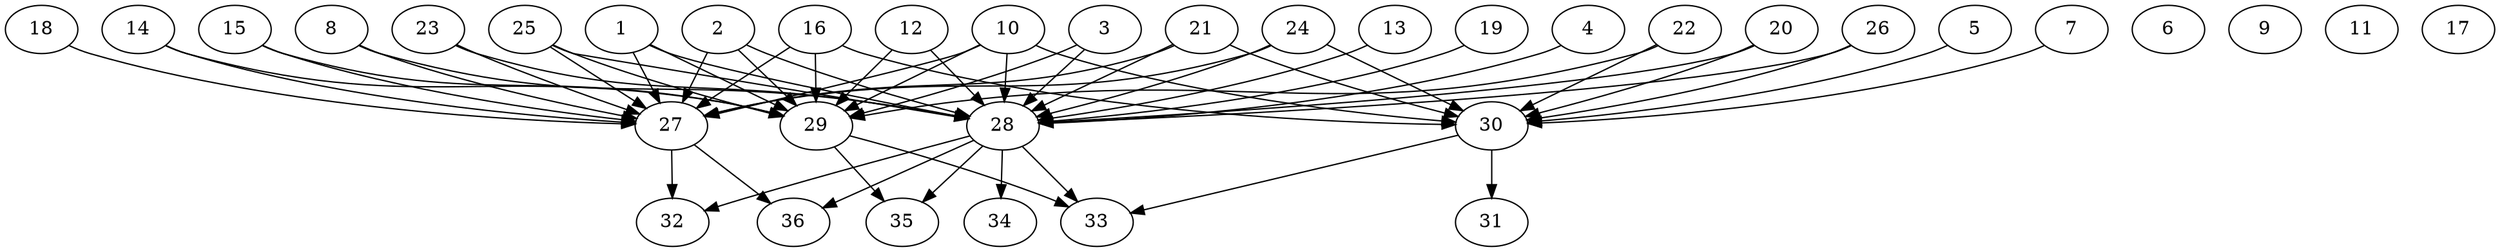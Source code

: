 // DAG (tier=3-complex, mode=compute, n=36, ccr=0.485, fat=0.772, density=0.627, regular=0.208, jump=0.291, mindata=1048576, maxdata=16777216)
// DAG automatically generated by daggen at Sun Aug 24 16:33:34 2025
// /home/ermia/Project/Environments/daggen/bin/daggen --dot --ccr 0.485 --fat 0.772 --regular 0.208 --density 0.627 --jump 0.291 --mindata 1048576 --maxdata 16777216 -n 36 
digraph G {
  1 [size="616418696456703", alpha="0.09", expect_size="308209348228351"]
  1 -> 27 [size ="9820744712192"]
  1 -> 28 [size ="9820744712192"]
  1 -> 29 [size ="9820744712192"]
  2 [size="22488918350465840", alpha="0.07", expect_size="11244459175232920"]
  2 -> 27 [size ="1142239514329088"]
  2 -> 28 [size ="1142239514329088"]
  2 -> 29 [size ="1142239514329088"]
  3 [size="149738149228793312", alpha="0.16", expect_size="74869074614396656"]
  3 -> 28 [size ="86437055692800"]
  3 -> 29 [size ="86437055692800"]
  4 [size="30076981291434115072", alpha="0.12", expect_size="15038490645717057536"]
  4 -> 28 [size ="77371226980352"]
  5 [size="121891725576253734912", alpha="0.09", expect_size="60945862788126867456"]
  5 -> 30 [size ="196670612570112"]
  6 [size="369715833282752413696", alpha="0.09", expect_size="184857916641376206848"]
  7 [size="1196177144544614400", alpha="0.02", expect_size="598088572272307200"]
  7 -> 30 [size ="944857312919552"]
  8 [size="298015970047009024", alpha="0.07", expect_size="149007985023504512"]
  8 -> 27 [size ="321314900410368"]
  8 -> 28 [size ="321314900410368"]
  9 [size="233849979660248960", alpha="0.18", expect_size="116924989830124480"]
  10 [size="555254863948519808", alpha="0.17", expect_size="277627431974259904"]
  10 -> 27 [size ="1262723413311488"]
  10 -> 28 [size ="1262723413311488"]
  10 -> 29 [size ="1262723413311488"]
  10 -> 30 [size ="1262723413311488"]
  11 [size="2087599829700536320", alpha="0.15", expect_size="1043799914850268160"]
  12 [size="1914014007296000000000", alpha="0.19", expect_size="957007003648000000000"]
  12 -> 28 [size ="1233256448000000"]
  12 -> 29 [size ="1233256448000000"]
  13 [size="9659839606032396", alpha="0.19", expect_size="4829919803016198"]
  13 -> 28 [size ="723971263692800"]
  14 [size="54564829683186139136", alpha="0.16", expect_size="27282414841593069568"]
  14 -> 27 [size ="115088480534528"]
  14 -> 29 [size ="115088480534528"]
  15 [size="83780643560656896", alpha="0.06", expect_size="41890321780328448"]
  15 -> 27 [size ="2181980825321472"]
  15 -> 29 [size ="2181980825321472"]
  16 [size="2249689410998175268864", alpha="0.19", expect_size="1124844705499087634432"]
  16 -> 27 [size ="1373530675478528"]
  16 -> 29 [size ="1373530675478528"]
  16 -> 30 [size ="1373530675478528"]
  17 [size="733722416633283084288", alpha="0.05", expect_size="366861208316641542144"]
  18 [size="374216601021470976", alpha="0.01", expect_size="187108300510735488"]
  18 -> 27 [size ="557602593308672"]
  19 [size="3481553280011205607424", alpha="0.12", expect_size="1740776640005602803712"]
  19 -> 28 [size ="1837689007505408"]
  20 [size="832276836183809536", alpha="0.05", expect_size="416138418091904768"]
  20 -> 28 [size ="1210981338316800"]
  20 -> 30 [size ="1210981338316800"]
  21 [size="62371579122623608", alpha="0.08", expect_size="31185789561311804"]
  21 -> 27 [size ="154889011331072"]
  21 -> 28 [size ="154889011331072"]
  21 -> 30 [size ="154889011331072"]
  22 [size="1509338238674578440192", alpha="0.13", expect_size="754669119337289220096"]
  22 -> 29 [size ="1052642830712832"]
  22 -> 30 [size ="1052642830712832"]
  23 [size="821491236043870", alpha="0.18", expect_size="410745618021935"]
  23 -> 27 [size ="61470452744192"]
  23 -> 28 [size ="61470452744192"]
  24 [size="12052084020012384256", alpha="0.12", expect_size="6026042010006192128"]
  24 -> 27 [size ="42053106925568"]
  24 -> 28 [size ="42053106925568"]
  24 -> 30 [size ="42053106925568"]
  25 [size="69676195979726760", alpha="0.11", expect_size="34838097989863380"]
  25 -> 27 [size ="34875813920768"]
  25 -> 28 [size ="34875813920768"]
  25 -> 29 [size ="34875813920768"]
  26 [size="2754324088866950086656", alpha="0.14", expect_size="1377162044433475043328"]
  26 -> 28 [size ="1571930524090368"]
  26 -> 30 [size ="1571930524090368"]
  27 [size="1769130535047181369344", alpha="0.08", expect_size="884565267523590684672"]
  27 -> 32 [size ="1170208475578368"]
  27 -> 36 [size ="1170208475578368"]
  28 [size="1723059054753514240", alpha="0.14", expect_size="861529527376757120"]
  28 -> 32 [size ="620132913119232"]
  28 -> 33 [size ="620132913119232"]
  28 -> 34 [size ="620132913119232"]
  28 -> 35 [size ="620132913119232"]
  28 -> 36 [size ="620132913119232"]
  29 [size="114683935462947408", alpha="0.12", expect_size="57341967731473704"]
  29 -> 33 [size ="2055871869747200"]
  29 -> 35 [size ="2055871869747200"]
  30 [size="11109219131486070", alpha="0.11", expect_size="5554609565743035"]
  30 -> 31 [size ="468844132958208"]
  30 -> 33 [size ="468844132958208"]
  31 [size="337618789203968000000", alpha="0.09", expect_size="168809394601984000000"]
  32 [size="1749373750881451776", alpha="0.18", expect_size="874686875440725888"]
  33 [size="4167982917517788053504", alpha="0.16", expect_size="2083991458758894026752"]
  34 [size="15266620574143488", alpha="0.10", expect_size="7633310287071744"]
  35 [size="1155811344338033408", alpha="0.18", expect_size="577905672169016704"]
  36 [size="2755069319507620352", alpha="0.15", expect_size="1377534659753810176"]
}